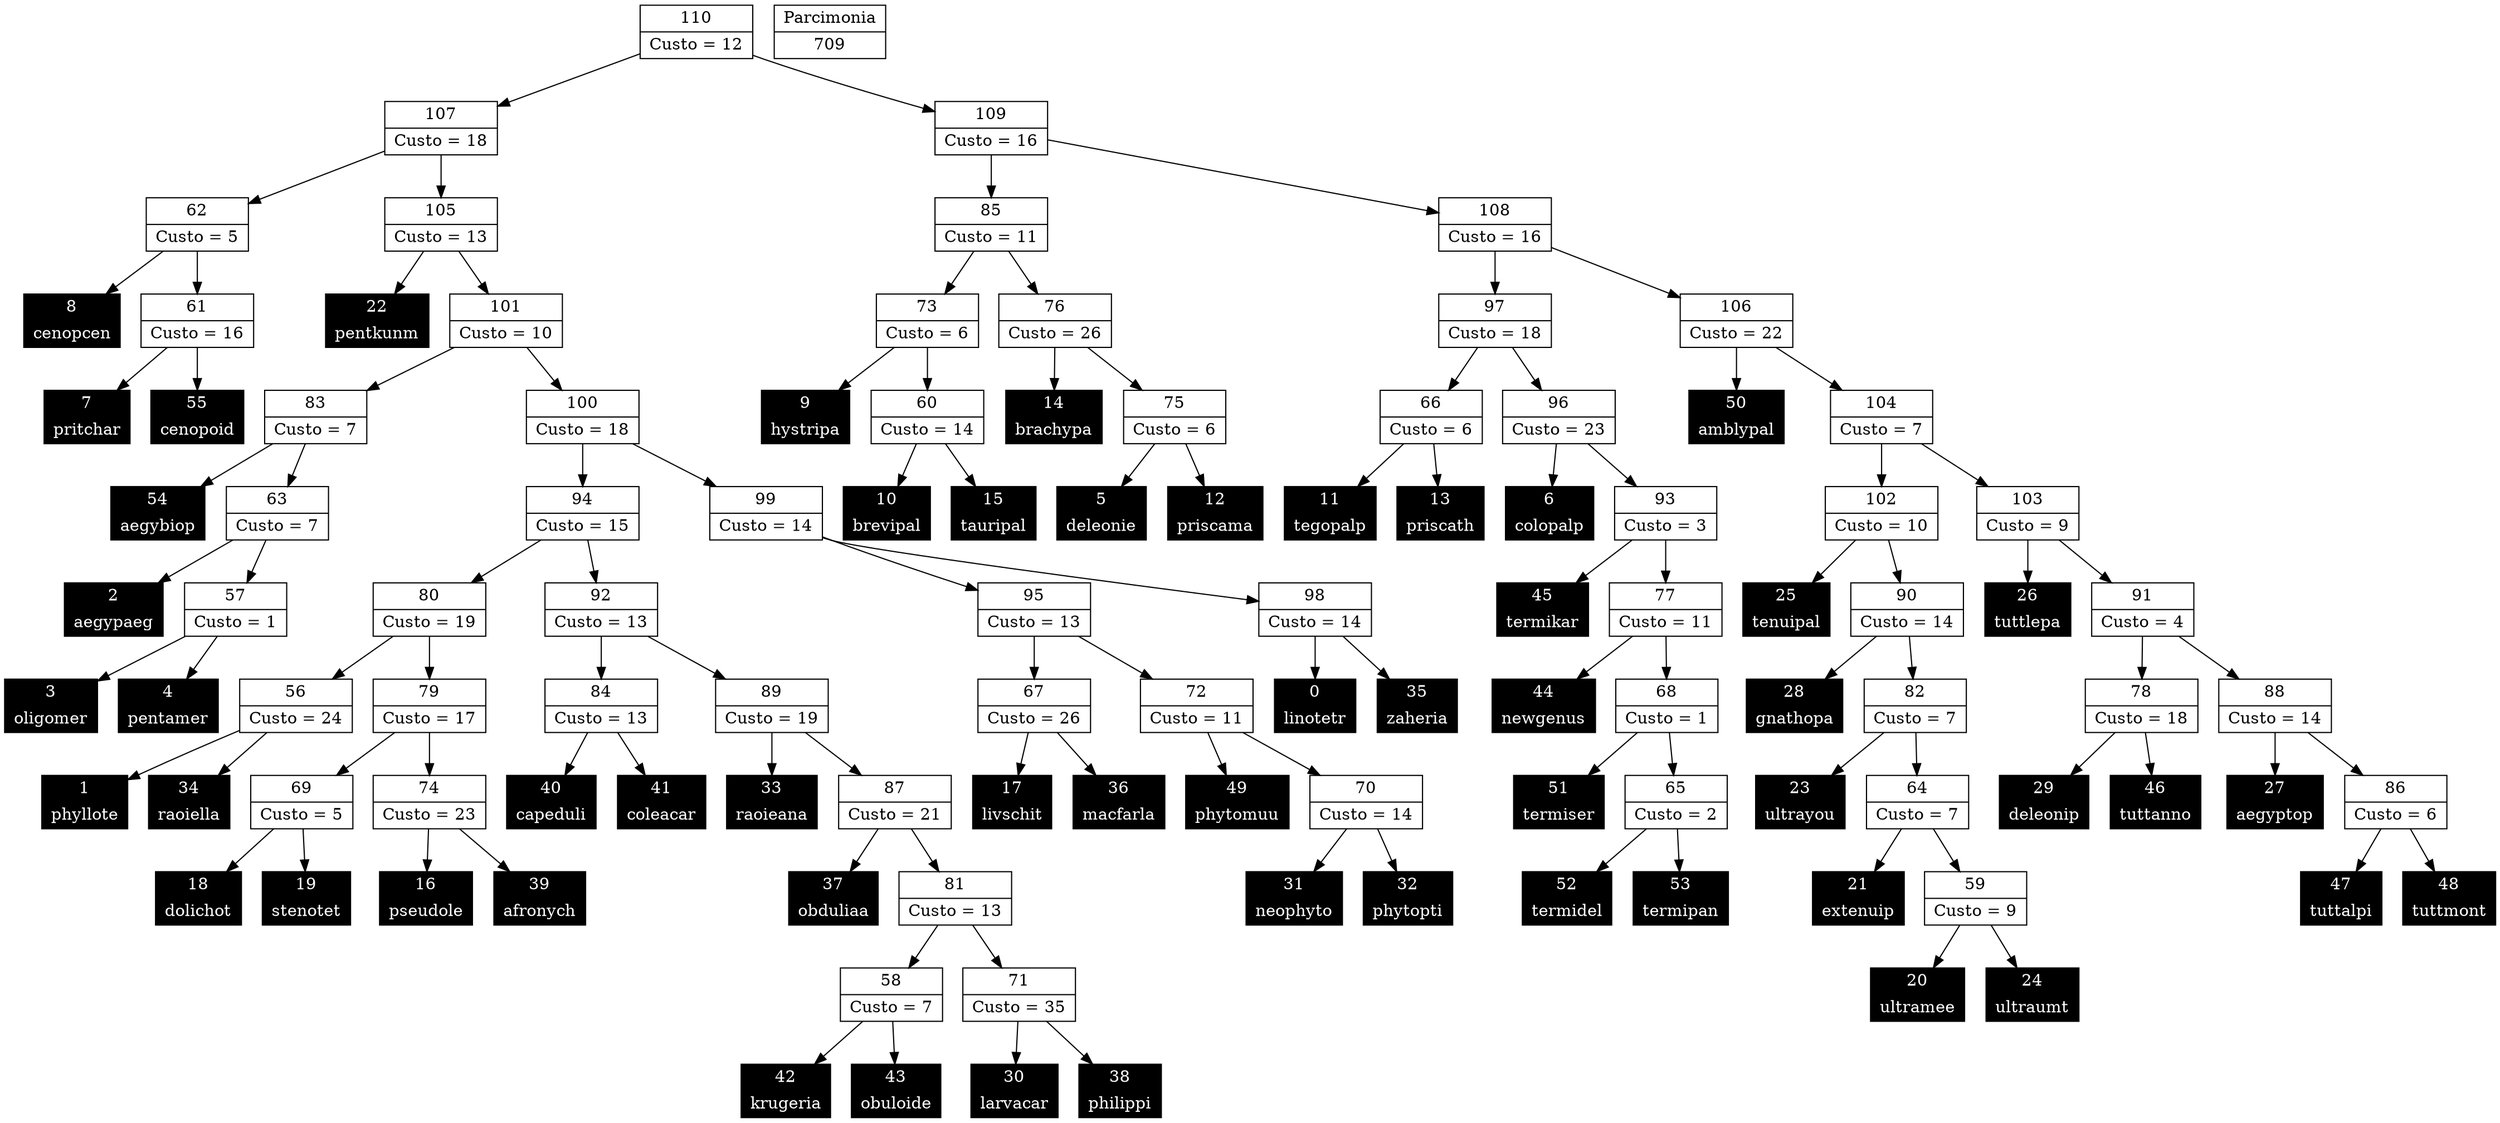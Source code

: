 Digraph G {
0 [shape="record", label="{0 | linotetr}",style=filled, color=black, fontcolor=white,fontsize=14, height=0.5]
1 [shape="record", label="{1 | phyllote}",style=filled, color=black, fontcolor=white,fontsize=14, height=0.5]
2 [shape="record", label="{2 | aegypaeg}",style=filled, color=black, fontcolor=white,fontsize=14, height=0.5]
3 [shape="record", label="{3 | oligomer}",style=filled, color=black, fontcolor=white,fontsize=14, height=0.5]
4 [shape="record", label="{4 | pentamer}",style=filled, color=black, fontcolor=white,fontsize=14, height=0.5]
5 [shape="record", label="{5 | deleonie}",style=filled, color=black, fontcolor=white,fontsize=14, height=0.5]
6 [shape="record", label="{6 | colopalp}",style=filled, color=black, fontcolor=white,fontsize=14, height=0.5]
7 [shape="record", label="{7 | pritchar}",style=filled, color=black, fontcolor=white,fontsize=14, height=0.5]
8 [shape="record", label="{8 | cenopcen}",style=filled, color=black, fontcolor=white,fontsize=14, height=0.5]
9 [shape="record", label="{9 | hystripa}",style=filled, color=black, fontcolor=white,fontsize=14, height=0.5]
10 [shape="record", label="{10 | brevipal}",style=filled, color=black, fontcolor=white,fontsize=14, height=0.5]
11 [shape="record", label="{11 | tegopalp}",style=filled, color=black, fontcolor=white,fontsize=14, height=0.5]
12 [shape="record", label="{12 | priscama}",style=filled, color=black, fontcolor=white,fontsize=14, height=0.5]
13 [shape="record", label="{13 | priscath}",style=filled, color=black, fontcolor=white,fontsize=14, height=0.5]
14 [shape="record", label="{14 | brachypa}",style=filled, color=black, fontcolor=white,fontsize=14, height=0.5]
15 [shape="record", label="{15 | tauripal}",style=filled, color=black, fontcolor=white,fontsize=14, height=0.5]
16 [shape="record", label="{16 | pseudole}",style=filled, color=black, fontcolor=white,fontsize=14, height=0.5]
17 [shape="record", label="{17 | livschit}",style=filled, color=black, fontcolor=white,fontsize=14, height=0.5]
18 [shape="record", label="{18 | dolichot}",style=filled, color=black, fontcolor=white,fontsize=14, height=0.5]
19 [shape="record", label="{19 | stenotet}",style=filled, color=black, fontcolor=white,fontsize=14, height=0.5]
20 [shape="record", label="{20 | ultramee}",style=filled, color=black, fontcolor=white,fontsize=14, height=0.5]
21 [shape="record", label="{21 | extenuip}",style=filled, color=black, fontcolor=white,fontsize=14, height=0.5]
22 [shape="record", label="{22 | pentkunm}",style=filled, color=black, fontcolor=white,fontsize=14, height=0.5]
23 [shape="record", label="{23 | ultrayou}",style=filled, color=black, fontcolor=white,fontsize=14, height=0.5]
24 [shape="record", label="{24 | ultraumt}",style=filled, color=black, fontcolor=white,fontsize=14, height=0.5]
25 [shape="record", label="{25 | tenuipal}",style=filled, color=black, fontcolor=white,fontsize=14, height=0.5]
26 [shape="record", label="{26 | tuttlepa}",style=filled, color=black, fontcolor=white,fontsize=14, height=0.5]
27 [shape="record", label="{27 | aegyptop}",style=filled, color=black, fontcolor=white,fontsize=14, height=0.5]
28 [shape="record", label="{28 | gnathopa}",style=filled, color=black, fontcolor=white,fontsize=14, height=0.5]
29 [shape="record", label="{29 | deleonip}",style=filled, color=black, fontcolor=white,fontsize=14, height=0.5]
30 [shape="record", label="{30 | larvacar}",style=filled, color=black, fontcolor=white,fontsize=14, height=0.5]
31 [shape="record", label="{31 | neophyto}",style=filled, color=black, fontcolor=white,fontsize=14, height=0.5]
32 [shape="record", label="{32 | phytopti}",style=filled, color=black, fontcolor=white,fontsize=14, height=0.5]
33 [shape="record", label="{33 | raoieana}",style=filled, color=black, fontcolor=white,fontsize=14, height=0.5]
34 [shape="record", label="{34 | raoiella}",style=filled, color=black, fontcolor=white,fontsize=14, height=0.5]
35 [shape="record", label="{35 | zaheria}",style=filled, color=black, fontcolor=white,fontsize=14, height=0.5]
36 [shape="record", label="{36 | macfarla}",style=filled, color=black, fontcolor=white,fontsize=14, height=0.5]
37 [shape="record", label="{37 | obduliaa}",style=filled, color=black, fontcolor=white,fontsize=14, height=0.5]
38 [shape="record", label="{38 | philippi}",style=filled, color=black, fontcolor=white,fontsize=14, height=0.5]
39 [shape="record", label="{39 | afronych}",style=filled, color=black, fontcolor=white,fontsize=14, height=0.5]
40 [shape="record", label="{40 | capeduli}",style=filled, color=black, fontcolor=white,fontsize=14, height=0.5]
41 [shape="record", label="{41 | coleacar}",style=filled, color=black, fontcolor=white,fontsize=14, height=0.5]
42 [shape="record", label="{42 | krugeria}",style=filled, color=black, fontcolor=white,fontsize=14, height=0.5]
43 [shape="record", label="{43 | obuloide}",style=filled, color=black, fontcolor=white,fontsize=14, height=0.5]
44 [shape="record", label="{44 | newgenus}",style=filled, color=black, fontcolor=white,fontsize=14, height=0.5]
45 [shape="record", label="{45 | termikar}",style=filled, color=black, fontcolor=white,fontsize=14, height=0.5]
46 [shape="record", label="{46 | tuttanno}",style=filled, color=black, fontcolor=white,fontsize=14, height=0.5]
47 [shape="record", label="{47 | tuttalpi}",style=filled, color=black, fontcolor=white,fontsize=14, height=0.5]
48 [shape="record", label="{48 | tuttmont}",style=filled, color=black, fontcolor=white,fontsize=14, height=0.5]
49 [shape="record", label="{49 | phytomuu}",style=filled, color=black, fontcolor=white,fontsize=14, height=0.5]
50 [shape="record", label="{50 | amblypal}",style=filled, color=black, fontcolor=white,fontsize=14, height=0.5]
51 [shape="record", label="{51 | termiser}",style=filled, color=black, fontcolor=white,fontsize=14, height=0.5]
52 [shape="record", label="{52 | termidel}",style=filled, color=black, fontcolor=white,fontsize=14, height=0.5]
53 [shape="record", label="{53 | termipan}",style=filled, color=black, fontcolor=white,fontsize=14, height=0.5]
54 [shape="record", label="{54 | aegybiop}",style=filled, color=black, fontcolor=white,fontsize=14, height=0.5]
55 [shape="record", label="{55 | cenopoid}",style=filled, color=black, fontcolor=white,fontsize=14, height=0.5]
56 [shape="record", label="{56|Custo = 24}"]
57 [shape="record", label="{57|Custo = 1}"]
58 [shape="record", label="{58|Custo = 7}"]
59 [shape="record", label="{59|Custo = 9}"]
60 [shape="record", label="{60|Custo = 14}"]
61 [shape="record", label="{61|Custo = 16}"]
62 [shape="record", label="{62|Custo = 5}"]
63 [shape="record", label="{63|Custo = 7}"]
64 [shape="record", label="{64|Custo = 7}"]
65 [shape="record", label="{65|Custo = 2}"]
66 [shape="record", label="{66|Custo = 6}"]
67 [shape="record", label="{67|Custo = 26}"]
68 [shape="record", label="{68|Custo = 1}"]
69 [shape="record", label="{69|Custo = 5}"]
70 [shape="record", label="{70|Custo = 14}"]
71 [shape="record", label="{71|Custo = 35}"]
72 [shape="record", label="{72|Custo = 11}"]
73 [shape="record", label="{73|Custo = 6}"]
74 [shape="record", label="{74|Custo = 23}"]
75 [shape="record", label="{75|Custo = 6}"]
76 [shape="record", label="{76|Custo = 26}"]
77 [shape="record", label="{77|Custo = 11}"]
78 [shape="record", label="{78|Custo = 18}"]
79 [shape="record", label="{79|Custo = 17}"]
80 [shape="record", label="{80|Custo = 19}"]
81 [shape="record", label="{81|Custo = 13}"]
82 [shape="record", label="{82|Custo = 7}"]
83 [shape="record", label="{83|Custo = 7}"]
84 [shape="record", label="{84|Custo = 13}"]
85 [shape="record", label="{85|Custo = 11}"]
86 [shape="record", label="{86|Custo = 6}"]
87 [shape="record", label="{87|Custo = 21}"]
88 [shape="record", label="{88|Custo = 14}"]
89 [shape="record", label="{89|Custo = 19}"]
90 [shape="record", label="{90|Custo = 14}"]
91 [shape="record", label="{91|Custo = 4}"]
92 [shape="record", label="{92|Custo = 13}"]
93 [shape="record", label="{93|Custo = 3}"]
94 [shape="record", label="{94|Custo = 15}"]
95 [shape="record", label="{95|Custo = 13}"]
96 [shape="record", label="{96|Custo = 23}"]
97 [shape="record", label="{97|Custo = 18}"]
98 [shape="record", label="{98|Custo = 14}"]
99 [shape="record", label="{99|Custo = 14}"]
100 [shape="record", label="{100|Custo = 18}"]
101 [shape="record", label="{101|Custo = 10}"]
102 [shape="record", label="{102|Custo = 10}"]
103 [shape="record", label="{103|Custo = 9}"]
104 [shape="record", label="{104|Custo = 7}"]
105 [shape="record", label="{105|Custo = 13}"]
106 [shape="record", label="{106|Custo = 22}"]
107 [shape="record", label="{107|Custo = 18}"]
108 [shape="record", label="{108|Custo = 16}"]
109 [shape="record", label="{109|Custo = 16}"]
110 [shape="record", label="{110|Custo = 12}"]

56->34
56->1
57->4
57->3
58->43
58->42
59->24
59->20
60->15
60->10
61->55
61->7
62->61
62->8
63->57
63->2
64->59
64->21
65->53
65->52
66->13
66->11
67->36
67->17
68->65
68->51
69->19
69->18
70->32
70->31
71->38
71->30
72->70
72->49
73->60
73->9
74->39
74->16
75->12
75->5
76->75
76->14
77->68
77->44
78->46
78->29
79->74
79->69
80->79
80->56
81->71
81->58
82->64
82->23
83->63
83->54
84->41
84->40
85->76
85->73
86->48
86->47
87->81
87->37
88->86
88->27
89->87
89->33
90->82
90->28
91->88
91->78
92->89
92->84
93->77
93->45
94->92
94->80
95->72
95->67
96->93
96->6
97->96
97->66
98->35
98->0
99->98
99->95
100->99
100->94
101->100
101->83
102->90
102->25
103->91
103->26
104->103
104->102
105->101
105->22
106->104
106->50
107->105
107->62
108->106
108->97
109->108
109->85
110->109
110->107

709 [shape="record", label="{Parcimonia|709}"]
}